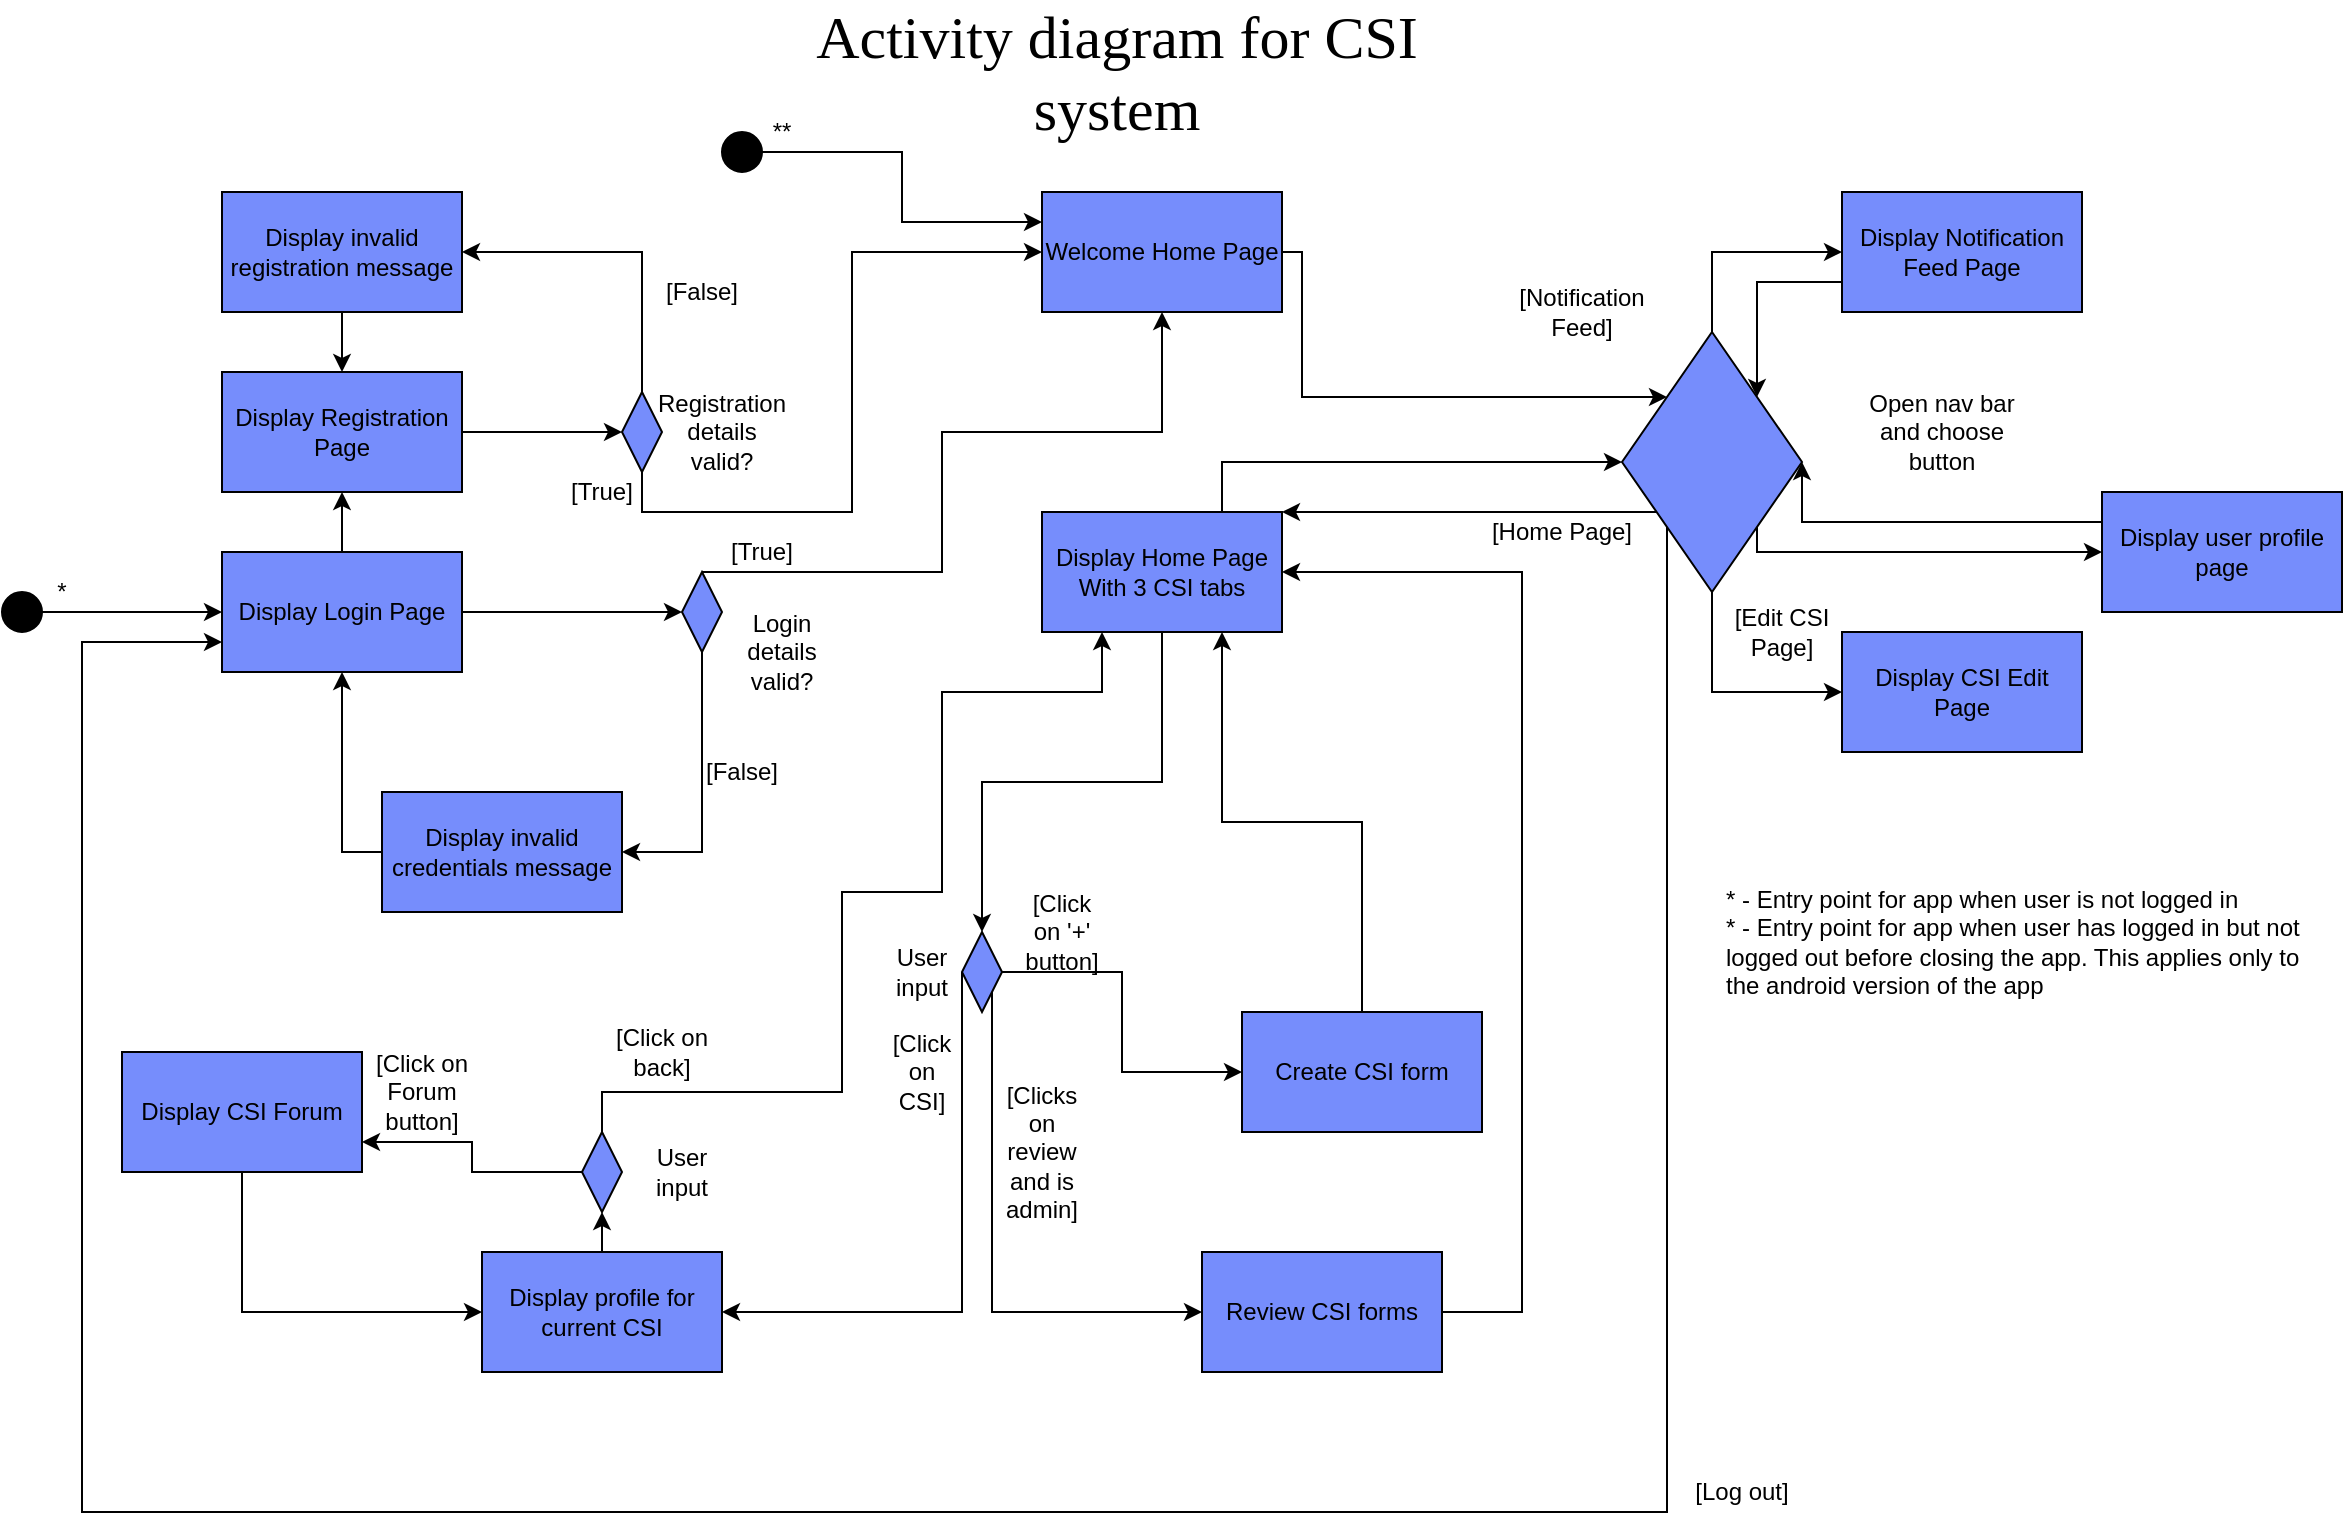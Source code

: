<mxfile version="13.5.5" type="github">
  <diagram id="irh_rx_qs8wF5NUixnGU" name="Page-1">
    <mxGraphModel dx="1422" dy="1823" grid="1" gridSize="10" guides="1" tooltips="1" connect="1" arrows="1" fold="1" page="1" pageScale="1" pageWidth="850" pageHeight="1100" math="0" shadow="0">
      <root>
        <mxCell id="0" />
        <mxCell id="1" parent="0" />
        <mxCell id="ir32ikRxMyAOfCAdhVUw-1" value="" style="ellipse;whiteSpace=wrap;html=1;aspect=fixed;fillColor=#000000;" parent="1" vertex="1">
          <mxGeometry y="190" width="20" height="20" as="geometry" />
        </mxCell>
        <mxCell id="ir32ikRxMyAOfCAdhVUw-2" value="" style="endArrow=classic;html=1;exitX=1;exitY=0.5;exitDx=0;exitDy=0;entryX=0;entryY=0.5;entryDx=0;entryDy=0;" parent="1" source="ir32ikRxMyAOfCAdhVUw-1" target="ir32ikRxMyAOfCAdhVUw-3" edge="1">
          <mxGeometry width="50" height="50" relative="1" as="geometry">
            <mxPoint x="400" y="410" as="sourcePoint" />
            <mxPoint x="110" y="200" as="targetPoint" />
          </mxGeometry>
        </mxCell>
        <mxCell id="KdNug0b_T0LsOiZY_Tz4-9" style="edgeStyle=orthogonalEdgeStyle;rounded=0;orthogonalLoop=1;jettySize=auto;html=1;exitX=0.5;exitY=0;exitDx=0;exitDy=0;entryX=0.5;entryY=1;entryDx=0;entryDy=0;" parent="1" source="ir32ikRxMyAOfCAdhVUw-3" target="ACrlLrzBDgaYS5opISTg-1" edge="1">
          <mxGeometry relative="1" as="geometry" />
        </mxCell>
        <mxCell id="ir32ikRxMyAOfCAdhVUw-3" value="Display Login Page" style="rounded=0;whiteSpace=wrap;html=1;fillColor=#768DFC;strokeColor=#000000;" parent="1" vertex="1">
          <mxGeometry x="110" y="170" width="120" height="60" as="geometry" />
        </mxCell>
        <mxCell id="ir32ikRxMyAOfCAdhVUw-9" style="edgeStyle=orthogonalEdgeStyle;rounded=0;orthogonalLoop=1;jettySize=auto;html=1;exitX=0.5;exitY=1;exitDx=0;exitDy=0;entryX=1;entryY=0.5;entryDx=0;entryDy=0;" parent="1" source="ir32ikRxMyAOfCAdhVUw-4" target="ir32ikRxMyAOfCAdhVUw-8" edge="1">
          <mxGeometry relative="1" as="geometry" />
        </mxCell>
        <mxCell id="ir32ikRxMyAOfCAdhVUw-16" style="edgeStyle=orthogonalEdgeStyle;rounded=0;orthogonalLoop=1;jettySize=auto;html=1;exitX=0.5;exitY=0;exitDx=0;exitDy=0;endArrow=classic;endFill=1;entryX=0.5;entryY=1;entryDx=0;entryDy=0;" parent="1" source="ir32ikRxMyAOfCAdhVUw-4" target="qLp33imGjfTAM3oJXgtB-1" edge="1">
          <mxGeometry relative="1" as="geometry">
            <mxPoint x="580" y="70" as="targetPoint" />
            <Array as="points">
              <mxPoint x="470" y="180" />
              <mxPoint x="470" y="110" />
              <mxPoint x="580" y="110" />
            </Array>
          </mxGeometry>
        </mxCell>
        <mxCell id="ir32ikRxMyAOfCAdhVUw-4" value="" style="rhombus;whiteSpace=wrap;html=1;fillColor=#768DFC;strokeColor=#000000;" parent="1" vertex="1">
          <mxGeometry x="340" y="180" width="20" height="40" as="geometry" />
        </mxCell>
        <mxCell id="ir32ikRxMyAOfCAdhVUw-5" value="" style="endArrow=classic;html=1;exitX=1;exitY=0.5;exitDx=0;exitDy=0;entryX=0;entryY=0.5;entryDx=0;entryDy=0;" parent="1" source="ir32ikRxMyAOfCAdhVUw-3" target="ir32ikRxMyAOfCAdhVUw-4" edge="1">
          <mxGeometry width="50" height="50" relative="1" as="geometry">
            <mxPoint x="400" y="410" as="sourcePoint" />
            <mxPoint x="450" y="360" as="targetPoint" />
          </mxGeometry>
        </mxCell>
        <mxCell id="ir32ikRxMyAOfCAdhVUw-6" value="Login details valid?" style="text;html=1;strokeColor=none;fillColor=none;align=center;verticalAlign=middle;whiteSpace=wrap;rounded=0;" parent="1" vertex="1">
          <mxGeometry x="370" y="210" width="40" height="20" as="geometry" />
        </mxCell>
        <mxCell id="ACrlLrzBDgaYS5opISTg-13" style="edgeStyle=orthogonalEdgeStyle;rounded=0;orthogonalLoop=1;jettySize=auto;html=1;exitX=0;exitY=0.5;exitDx=0;exitDy=0;entryX=0.5;entryY=1;entryDx=0;entryDy=0;fontFamily=Times New Roman;fontSize=30;" parent="1" source="ir32ikRxMyAOfCAdhVUw-8" target="ir32ikRxMyAOfCAdhVUw-3" edge="1">
          <mxGeometry relative="1" as="geometry" />
        </mxCell>
        <mxCell id="ir32ikRxMyAOfCAdhVUw-8" value="Display invalid credentials message" style="rounded=0;whiteSpace=wrap;html=1;fillColor=#768DFC;strokeColor=#000000;" parent="1" vertex="1">
          <mxGeometry x="190" y="290" width="120" height="60" as="geometry" />
        </mxCell>
        <mxCell id="ir32ikRxMyAOfCAdhVUw-10" value="[False]" style="text;html=1;strokeColor=none;fillColor=none;align=center;verticalAlign=middle;whiteSpace=wrap;rounded=0;" parent="1" vertex="1">
          <mxGeometry x="350" y="270" width="40" height="20" as="geometry" />
        </mxCell>
        <mxCell id="ACrlLrzBDgaYS5opISTg-14" style="edgeStyle=orthogonalEdgeStyle;rounded=0;orthogonalLoop=1;jettySize=auto;html=1;exitX=0.5;exitY=1;exitDx=0;exitDy=0;entryX=0.5;entryY=0;entryDx=0;entryDy=0;fontFamily=Times New Roman;fontSize=30;" parent="1" source="ir32ikRxMyAOfCAdhVUw-18" target="ir32ikRxMyAOfCAdhVUw-36" edge="1">
          <mxGeometry relative="1" as="geometry" />
        </mxCell>
        <mxCell id="-Ht8oZKkWTUAgL8D65X--5" style="edgeStyle=orthogonalEdgeStyle;rounded=0;orthogonalLoop=1;jettySize=auto;html=1;exitX=0.75;exitY=0;exitDx=0;exitDy=0;entryX=0;entryY=0.5;entryDx=0;entryDy=0;" parent="1" source="ir32ikRxMyAOfCAdhVUw-18" target="-Ht8oZKkWTUAgL8D65X--3" edge="1">
          <mxGeometry relative="1" as="geometry" />
        </mxCell>
        <mxCell id="ir32ikRxMyAOfCAdhVUw-18" value="Display Home Page&lt;br&gt;With 3 CSI tabs" style="rounded=0;whiteSpace=wrap;html=1;fillColor=#768DFC;strokeColor=#000000;" parent="1" vertex="1">
          <mxGeometry x="520" y="150" width="120" height="60" as="geometry" />
        </mxCell>
        <mxCell id="ir32ikRxMyAOfCAdhVUw-25" value="[True]" style="text;html=1;strokeColor=none;fillColor=none;align=center;verticalAlign=middle;whiteSpace=wrap;rounded=0;" parent="1" vertex="1">
          <mxGeometry x="360" y="160" width="40" height="20" as="geometry" />
        </mxCell>
        <mxCell id="ir32ikRxMyAOfCAdhVUw-43" style="edgeStyle=orthogonalEdgeStyle;rounded=0;orthogonalLoop=1;jettySize=auto;html=1;exitX=0;exitY=0.5;exitDx=0;exitDy=0;entryX=1;entryY=0.5;entryDx=0;entryDy=0;endArrow=classic;endFill=1;" parent="1" source="ir32ikRxMyAOfCAdhVUw-36" target="ir32ikRxMyAOfCAdhVUw-42" edge="1">
          <mxGeometry relative="1" as="geometry">
            <Array as="points">
              <mxPoint x="480" y="550" />
            </Array>
          </mxGeometry>
        </mxCell>
        <mxCell id="ACrlLrzBDgaYS5opISTg-17" style="edgeStyle=orthogonalEdgeStyle;rounded=0;orthogonalLoop=1;jettySize=auto;html=1;exitX=1;exitY=0.5;exitDx=0;exitDy=0;entryX=0;entryY=0.5;entryDx=0;entryDy=0;fontFamily=Times New Roman;fontSize=30;" parent="1" source="ir32ikRxMyAOfCAdhVUw-36" target="ACrlLrzBDgaYS5opISTg-16" edge="1">
          <mxGeometry relative="1" as="geometry" />
        </mxCell>
        <mxCell id="ACrlLrzBDgaYS5opISTg-22" style="edgeStyle=orthogonalEdgeStyle;rounded=0;orthogonalLoop=1;jettySize=auto;html=1;exitX=1;exitY=1;exitDx=0;exitDy=0;entryX=0;entryY=0.5;entryDx=0;entryDy=0;fontFamily=Times New Roman;fontSize=30;" parent="1" source="ir32ikRxMyAOfCAdhVUw-36" target="ACrlLrzBDgaYS5opISTg-21" edge="1">
          <mxGeometry relative="1" as="geometry">
            <Array as="points">
              <mxPoint x="495" y="550" />
            </Array>
          </mxGeometry>
        </mxCell>
        <mxCell id="ir32ikRxMyAOfCAdhVUw-36" value="" style="rhombus;whiteSpace=wrap;html=1;fillColor=#768DFC;strokeColor=#000000;" parent="1" vertex="1">
          <mxGeometry x="480" y="360" width="20" height="40" as="geometry" />
        </mxCell>
        <mxCell id="ir32ikRxMyAOfCAdhVUw-40" value="User input" style="text;html=1;strokeColor=none;fillColor=none;align=center;verticalAlign=middle;whiteSpace=wrap;rounded=0;" parent="1" vertex="1">
          <mxGeometry x="440" y="370" width="40" height="20" as="geometry" />
        </mxCell>
        <mxCell id="ACrlLrzBDgaYS5opISTg-19" style="edgeStyle=orthogonalEdgeStyle;rounded=0;orthogonalLoop=1;jettySize=auto;html=1;entryX=0.25;entryY=1;entryDx=0;entryDy=0;fontFamily=Times New Roman;fontSize=30;exitX=0.5;exitY=0;exitDx=0;exitDy=0;" parent="1" source="KdNug0b_T0LsOiZY_Tz4-3" target="ir32ikRxMyAOfCAdhVUw-18" edge="1">
          <mxGeometry relative="1" as="geometry">
            <Array as="points">
              <mxPoint x="300" y="440" />
              <mxPoint x="420" y="440" />
              <mxPoint x="420" y="340" />
              <mxPoint x="470" y="340" />
              <mxPoint x="470" y="240" />
              <mxPoint x="550" y="240" />
            </Array>
            <mxPoint x="300" y="410" as="sourcePoint" />
          </mxGeometry>
        </mxCell>
        <mxCell id="KdNug0b_T0LsOiZY_Tz4-4" style="edgeStyle=orthogonalEdgeStyle;rounded=0;orthogonalLoop=1;jettySize=auto;html=1;exitX=0.5;exitY=0;exitDx=0;exitDy=0;entryX=0.5;entryY=1;entryDx=0;entryDy=0;" parent="1" source="ir32ikRxMyAOfCAdhVUw-42" target="KdNug0b_T0LsOiZY_Tz4-3" edge="1">
          <mxGeometry relative="1" as="geometry" />
        </mxCell>
        <mxCell id="ir32ikRxMyAOfCAdhVUw-42" value="Display profile for current CSI" style="rounded=0;whiteSpace=wrap;html=1;fillColor=#768DFC;strokeColor=#000000;" parent="1" vertex="1">
          <mxGeometry x="240" y="520" width="120" height="60" as="geometry" />
        </mxCell>
        <mxCell id="ACrlLrzBDgaYS5opISTg-8" style="edgeStyle=orthogonalEdgeStyle;rounded=0;orthogonalLoop=1;jettySize=auto;html=1;exitX=1;exitY=0.5;exitDx=0;exitDy=0;entryX=0;entryY=0.5;entryDx=0;entryDy=0;fontFamily=Times New Roman;fontSize=30;" parent="1" source="ACrlLrzBDgaYS5opISTg-1" target="ACrlLrzBDgaYS5opISTg-3" edge="1">
          <mxGeometry relative="1" as="geometry" />
        </mxCell>
        <mxCell id="ACrlLrzBDgaYS5opISTg-1" value="Display Registration Page" style="rounded=0;whiteSpace=wrap;html=1;fillColor=#768DFC;strokeColor=#000000;" parent="1" vertex="1">
          <mxGeometry x="110" y="80" width="120" height="60" as="geometry" />
        </mxCell>
        <mxCell id="ACrlLrzBDgaYS5opISTg-9" style="edgeStyle=orthogonalEdgeStyle;rounded=0;orthogonalLoop=1;jettySize=auto;html=1;exitX=0.5;exitY=1;exitDx=0;exitDy=0;entryX=0;entryY=0.5;entryDx=0;entryDy=0;fontFamily=Times New Roman;fontSize=30;" parent="1" source="ACrlLrzBDgaYS5opISTg-3" target="qLp33imGjfTAM3oJXgtB-1" edge="1">
          <mxGeometry relative="1" as="geometry" />
        </mxCell>
        <mxCell id="ACrlLrzBDgaYS5opISTg-11" style="edgeStyle=orthogonalEdgeStyle;rounded=0;orthogonalLoop=1;jettySize=auto;html=1;exitX=0.5;exitY=0;exitDx=0;exitDy=0;entryX=1;entryY=0.5;entryDx=0;entryDy=0;fontFamily=Times New Roman;fontSize=30;" parent="1" source="ACrlLrzBDgaYS5opISTg-3" target="ACrlLrzBDgaYS5opISTg-10" edge="1">
          <mxGeometry relative="1" as="geometry" />
        </mxCell>
        <mxCell id="ACrlLrzBDgaYS5opISTg-3" value="" style="rhombus;whiteSpace=wrap;html=1;fillColor=#768DFC;strokeColor=#000000;" parent="1" vertex="1">
          <mxGeometry x="310" y="90" width="20" height="40" as="geometry" />
        </mxCell>
        <mxCell id="ACrlLrzBDgaYS5opISTg-4" value="Registration details valid?" style="text;html=1;strokeColor=none;fillColor=none;align=center;verticalAlign=middle;whiteSpace=wrap;rounded=0;" parent="1" vertex="1">
          <mxGeometry x="340" y="100" width="40" height="20" as="geometry" />
        </mxCell>
        <mxCell id="ACrlLrzBDgaYS5opISTg-5" value="[True]" style="text;html=1;strokeColor=none;fillColor=none;align=center;verticalAlign=middle;whiteSpace=wrap;rounded=0;" parent="1" vertex="1">
          <mxGeometry x="280" y="130" width="40" height="20" as="geometry" />
        </mxCell>
        <mxCell id="ACrlLrzBDgaYS5opISTg-6" value="[False]" style="text;html=1;strokeColor=none;fillColor=none;align=center;verticalAlign=middle;whiteSpace=wrap;rounded=0;" parent="1" vertex="1">
          <mxGeometry x="330" y="30" width="40" height="20" as="geometry" />
        </mxCell>
        <mxCell id="ACrlLrzBDgaYS5opISTg-12" style="edgeStyle=orthogonalEdgeStyle;rounded=0;orthogonalLoop=1;jettySize=auto;html=1;exitX=0.5;exitY=1;exitDx=0;exitDy=0;entryX=0.5;entryY=0;entryDx=0;entryDy=0;fontFamily=Times New Roman;fontSize=30;" parent="1" source="ACrlLrzBDgaYS5opISTg-10" target="ACrlLrzBDgaYS5opISTg-1" edge="1">
          <mxGeometry relative="1" as="geometry" />
        </mxCell>
        <mxCell id="ACrlLrzBDgaYS5opISTg-10" value="Display invalid registration message" style="rounded=0;whiteSpace=wrap;html=1;fillColor=#768DFC;strokeColor=#000000;" parent="1" vertex="1">
          <mxGeometry x="110" y="-10" width="120" height="60" as="geometry" />
        </mxCell>
        <mxCell id="ACrlLrzBDgaYS5opISTg-15" value="[Click on CSI]" style="text;html=1;strokeColor=none;fillColor=none;align=center;verticalAlign=middle;whiteSpace=wrap;rounded=0;" parent="1" vertex="1">
          <mxGeometry x="440" y="420" width="40" height="20" as="geometry" />
        </mxCell>
        <mxCell id="ACrlLrzBDgaYS5opISTg-20" style="edgeStyle=orthogonalEdgeStyle;rounded=0;orthogonalLoop=1;jettySize=auto;html=1;exitX=0.5;exitY=0;exitDx=0;exitDy=0;entryX=0.75;entryY=1;entryDx=0;entryDy=0;fontFamily=Times New Roman;fontSize=30;" parent="1" source="ACrlLrzBDgaYS5opISTg-16" target="ir32ikRxMyAOfCAdhVUw-18" edge="1">
          <mxGeometry relative="1" as="geometry" />
        </mxCell>
        <mxCell id="ACrlLrzBDgaYS5opISTg-16" value="Create CSI form" style="rounded=0;whiteSpace=wrap;html=1;fillColor=#768DFC;strokeColor=#000000;" parent="1" vertex="1">
          <mxGeometry x="620" y="400" width="120" height="60" as="geometry" />
        </mxCell>
        <mxCell id="ACrlLrzBDgaYS5opISTg-18" value="[Click on &#39;+&#39; button]" style="text;html=1;strokeColor=none;fillColor=none;align=center;verticalAlign=middle;whiteSpace=wrap;rounded=0;" parent="1" vertex="1">
          <mxGeometry x="510" y="350" width="40" height="20" as="geometry" />
        </mxCell>
        <mxCell id="ACrlLrzBDgaYS5opISTg-24" style="edgeStyle=orthogonalEdgeStyle;rounded=0;orthogonalLoop=1;jettySize=auto;html=1;exitX=1;exitY=0.5;exitDx=0;exitDy=0;fontFamily=Times New Roman;fontSize=30;entryX=1;entryY=0.5;entryDx=0;entryDy=0;" parent="1" source="ACrlLrzBDgaYS5opISTg-21" target="ir32ikRxMyAOfCAdhVUw-18" edge="1">
          <mxGeometry relative="1" as="geometry">
            <mxPoint x="760" y="200" as="targetPoint" />
            <Array as="points">
              <mxPoint x="760" y="550" />
              <mxPoint x="760" y="180" />
            </Array>
          </mxGeometry>
        </mxCell>
        <mxCell id="ACrlLrzBDgaYS5opISTg-21" value="Review CSI forms" style="rounded=0;whiteSpace=wrap;html=1;fillColor=#768DFC;strokeColor=#000000;" parent="1" vertex="1">
          <mxGeometry x="600" y="520" width="120" height="60" as="geometry" />
        </mxCell>
        <mxCell id="ACrlLrzBDgaYS5opISTg-23" value="[Clicks on review and is admin]" style="text;html=1;strokeColor=none;fillColor=none;align=center;verticalAlign=middle;whiteSpace=wrap;rounded=0;" parent="1" vertex="1">
          <mxGeometry x="500" y="460" width="40" height="20" as="geometry" />
        </mxCell>
        <mxCell id="ACrlLrzBDgaYS5opISTg-25" value="Activity diagram for CSI system" style="text;html=1;strokeColor=none;fillColor=none;align=center;verticalAlign=middle;whiteSpace=wrap;rounded=0;fontFamily=Times New Roman;fontSize=30;" parent="1" vertex="1">
          <mxGeometry x="380" y="-80" width="355" height="20" as="geometry" />
        </mxCell>
        <mxCell id="-Ht8oZKkWTUAgL8D65X--16" style="edgeStyle=orthogonalEdgeStyle;rounded=0;orthogonalLoop=1;jettySize=auto;html=1;exitX=0;exitY=0.5;exitDx=0;exitDy=0;entryX=1;entryY=0.75;entryDx=0;entryDy=0;" parent="1" source="KdNug0b_T0LsOiZY_Tz4-3" target="-Ht8oZKkWTUAgL8D65X--15" edge="1">
          <mxGeometry relative="1" as="geometry" />
        </mxCell>
        <mxCell id="KdNug0b_T0LsOiZY_Tz4-3" value="" style="rhombus;whiteSpace=wrap;html=1;fillColor=#768DFC;strokeColor=#000000;" parent="1" vertex="1">
          <mxGeometry x="290" y="460" width="20" height="40" as="geometry" />
        </mxCell>
        <mxCell id="KdNug0b_T0LsOiZY_Tz4-5" value="User input" style="text;html=1;strokeColor=none;fillColor=none;align=center;verticalAlign=middle;whiteSpace=wrap;rounded=0;" parent="1" vertex="1">
          <mxGeometry x="320" y="470" width="40" height="20" as="geometry" />
        </mxCell>
        <mxCell id="KdNug0b_T0LsOiZY_Tz4-6" value="[Click on back]" style="text;html=1;strokeColor=none;fillColor=none;align=center;verticalAlign=middle;whiteSpace=wrap;rounded=0;" parent="1" vertex="1">
          <mxGeometry x="300" y="410" width="60" height="20" as="geometry" />
        </mxCell>
        <mxCell id="-Ht8oZKkWTUAgL8D65X--6" style="edgeStyle=orthogonalEdgeStyle;rounded=0;orthogonalLoop=1;jettySize=auto;html=1;exitX=0;exitY=1;exitDx=0;exitDy=0;entryX=1;entryY=0;entryDx=0;entryDy=0;" parent="1" source="-Ht8oZKkWTUAgL8D65X--3" target="ir32ikRxMyAOfCAdhVUw-18" edge="1">
          <mxGeometry relative="1" as="geometry">
            <Array as="points">
              <mxPoint x="690" y="150" />
              <mxPoint x="690" y="150" />
            </Array>
          </mxGeometry>
        </mxCell>
        <mxCell id="-Ht8oZKkWTUAgL8D65X--9" style="edgeStyle=orthogonalEdgeStyle;rounded=0;orthogonalLoop=1;jettySize=auto;html=1;exitX=0.5;exitY=0;exitDx=0;exitDy=0;entryX=0;entryY=0.5;entryDx=0;entryDy=0;" parent="1" source="-Ht8oZKkWTUAgL8D65X--3" target="-Ht8oZKkWTUAgL8D65X--8" edge="1">
          <mxGeometry relative="1" as="geometry" />
        </mxCell>
        <mxCell id="-Ht8oZKkWTUAgL8D65X--13" style="edgeStyle=orthogonalEdgeStyle;rounded=0;orthogonalLoop=1;jettySize=auto;html=1;exitX=0.5;exitY=1;exitDx=0;exitDy=0;entryX=0;entryY=0.5;entryDx=0;entryDy=0;" parent="1" source="-Ht8oZKkWTUAgL8D65X--3" target="-Ht8oZKkWTUAgL8D65X--12" edge="1">
          <mxGeometry relative="1" as="geometry" />
        </mxCell>
        <mxCell id="qLp33imGjfTAM3oJXgtB-3" style="edgeStyle=orthogonalEdgeStyle;rounded=0;orthogonalLoop=1;jettySize=auto;html=1;exitX=1;exitY=1;exitDx=0;exitDy=0;entryX=0;entryY=0.5;entryDx=0;entryDy=0;" parent="1" source="-Ht8oZKkWTUAgL8D65X--3" target="qLp33imGjfTAM3oJXgtB-4" edge="1">
          <mxGeometry relative="1" as="geometry">
            <mxPoint x="1050" y="170" as="targetPoint" />
            <Array as="points">
              <mxPoint x="878" y="170" />
            </Array>
          </mxGeometry>
        </mxCell>
        <mxCell id="S4UF_4MwVIcRpSH1F7Pl-6" style="edgeStyle=orthogonalEdgeStyle;rounded=0;orthogonalLoop=1;jettySize=auto;html=1;exitX=0;exitY=1;exitDx=0;exitDy=0;entryX=0;entryY=0.75;entryDx=0;entryDy=0;" edge="1" parent="1" source="-Ht8oZKkWTUAgL8D65X--3" target="ir32ikRxMyAOfCAdhVUw-3">
          <mxGeometry relative="1" as="geometry">
            <Array as="points">
              <mxPoint x="833" y="650" />
              <mxPoint x="40" y="650" />
              <mxPoint x="40" y="215" />
            </Array>
          </mxGeometry>
        </mxCell>
        <mxCell id="-Ht8oZKkWTUAgL8D65X--3" value="" style="rhombus;whiteSpace=wrap;html=1;fillColor=#768DFC;strokeColor=#000000;" parent="1" vertex="1">
          <mxGeometry x="810" y="60" width="90" height="130" as="geometry" />
        </mxCell>
        <mxCell id="-Ht8oZKkWTUAgL8D65X--4" value="Open nav bar and choose button" style="text;html=1;strokeColor=none;fillColor=none;align=center;verticalAlign=middle;whiteSpace=wrap;rounded=0;" parent="1" vertex="1">
          <mxGeometry x="930" y="100" width="80" height="20" as="geometry" />
        </mxCell>
        <mxCell id="-Ht8oZKkWTUAgL8D65X--7" value="[Home Page]" style="text;html=1;strokeColor=none;fillColor=none;align=center;verticalAlign=middle;whiteSpace=wrap;rounded=0;" parent="1" vertex="1">
          <mxGeometry x="740" y="150" width="80" height="20" as="geometry" />
        </mxCell>
        <mxCell id="-Ht8oZKkWTUAgL8D65X--11" style="edgeStyle=orthogonalEdgeStyle;rounded=0;orthogonalLoop=1;jettySize=auto;html=1;exitX=0;exitY=0.75;exitDx=0;exitDy=0;entryX=1;entryY=0;entryDx=0;entryDy=0;" parent="1" source="-Ht8oZKkWTUAgL8D65X--8" target="-Ht8oZKkWTUAgL8D65X--3" edge="1">
          <mxGeometry relative="1" as="geometry" />
        </mxCell>
        <mxCell id="-Ht8oZKkWTUAgL8D65X--8" value="Display Notification Feed Page" style="rounded=0;whiteSpace=wrap;html=1;fillColor=#768DFC;strokeColor=#000000;" parent="1" vertex="1">
          <mxGeometry x="920" y="-10" width="120" height="60" as="geometry" />
        </mxCell>
        <mxCell id="-Ht8oZKkWTUAgL8D65X--10" value="[Notification Feed]" style="text;html=1;strokeColor=none;fillColor=none;align=center;verticalAlign=middle;whiteSpace=wrap;rounded=0;" parent="1" vertex="1">
          <mxGeometry x="750" y="40" width="80" height="20" as="geometry" />
        </mxCell>
        <mxCell id="-Ht8oZKkWTUAgL8D65X--12" value="Display CSI Edit Page" style="rounded=0;whiteSpace=wrap;html=1;fillColor=#768DFC;strokeColor=#000000;" parent="1" vertex="1">
          <mxGeometry x="920" y="210" width="120" height="60" as="geometry" />
        </mxCell>
        <mxCell id="-Ht8oZKkWTUAgL8D65X--14" value="[Edit CSI Page]" style="text;html=1;strokeColor=none;fillColor=none;align=center;verticalAlign=middle;whiteSpace=wrap;rounded=0;" parent="1" vertex="1">
          <mxGeometry x="850" y="200" width="80" height="20" as="geometry" />
        </mxCell>
        <mxCell id="-Ht8oZKkWTUAgL8D65X--19" style="edgeStyle=orthogonalEdgeStyle;rounded=0;orthogonalLoop=1;jettySize=auto;html=1;exitX=0.5;exitY=1;exitDx=0;exitDy=0;entryX=0;entryY=0.5;entryDx=0;entryDy=0;" parent="1" source="-Ht8oZKkWTUAgL8D65X--15" target="ir32ikRxMyAOfCAdhVUw-42" edge="1">
          <mxGeometry relative="1" as="geometry">
            <mxPoint x="120" y="510" as="targetPoint" />
          </mxGeometry>
        </mxCell>
        <mxCell id="-Ht8oZKkWTUAgL8D65X--15" value="Display CSI Forum" style="rounded=0;whiteSpace=wrap;html=1;fillColor=#768DFC;strokeColor=#000000;" parent="1" vertex="1">
          <mxGeometry x="60" y="420" width="120" height="60" as="geometry" />
        </mxCell>
        <mxCell id="-Ht8oZKkWTUAgL8D65X--17" value="[Click on Forum button]" style="text;html=1;strokeColor=none;fillColor=none;align=center;verticalAlign=middle;whiteSpace=wrap;rounded=0;" parent="1" vertex="1">
          <mxGeometry x="180" y="430" width="60" height="20" as="geometry" />
        </mxCell>
        <mxCell id="qLp33imGjfTAM3oJXgtB-2" style="edgeStyle=orthogonalEdgeStyle;rounded=0;orthogonalLoop=1;jettySize=auto;html=1;exitX=1;exitY=0.5;exitDx=0;exitDy=0;entryX=0;entryY=0;entryDx=0;entryDy=0;" parent="1" source="qLp33imGjfTAM3oJXgtB-1" target="-Ht8oZKkWTUAgL8D65X--3" edge="1">
          <mxGeometry relative="1" as="geometry">
            <Array as="points">
              <mxPoint x="650" y="20" />
              <mxPoint x="650" y="93" />
            </Array>
          </mxGeometry>
        </mxCell>
        <mxCell id="qLp33imGjfTAM3oJXgtB-1" value="Welcome Home Page" style="rounded=0;whiteSpace=wrap;html=1;fillColor=#768DFC;strokeColor=#000000;" parent="1" vertex="1">
          <mxGeometry x="520" y="-10" width="120" height="60" as="geometry" />
        </mxCell>
        <mxCell id="qLp33imGjfTAM3oJXgtB-5" style="edgeStyle=orthogonalEdgeStyle;rounded=0;orthogonalLoop=1;jettySize=auto;html=1;exitX=0;exitY=0.25;exitDx=0;exitDy=0;entryX=1;entryY=0.5;entryDx=0;entryDy=0;" parent="1" source="qLp33imGjfTAM3oJXgtB-4" target="-Ht8oZKkWTUAgL8D65X--3" edge="1">
          <mxGeometry relative="1" as="geometry">
            <Array as="points">
              <mxPoint x="900" y="155" />
            </Array>
          </mxGeometry>
        </mxCell>
        <mxCell id="qLp33imGjfTAM3oJXgtB-4" value="Display user profile page" style="rounded=0;whiteSpace=wrap;html=1;fillColor=#768DFC;strokeColor=#000000;" parent="1" vertex="1">
          <mxGeometry x="1050" y="140" width="120" height="60" as="geometry" />
        </mxCell>
        <mxCell id="S4UF_4MwVIcRpSH1F7Pl-2" style="edgeStyle=orthogonalEdgeStyle;rounded=0;orthogonalLoop=1;jettySize=auto;html=1;exitX=1;exitY=0.5;exitDx=0;exitDy=0;entryX=0;entryY=0.25;entryDx=0;entryDy=0;" edge="1" parent="1" source="S4UF_4MwVIcRpSH1F7Pl-1" target="qLp33imGjfTAM3oJXgtB-1">
          <mxGeometry relative="1" as="geometry" />
        </mxCell>
        <mxCell id="S4UF_4MwVIcRpSH1F7Pl-1" value="" style="ellipse;whiteSpace=wrap;html=1;aspect=fixed;fillColor=#000000;" vertex="1" parent="1">
          <mxGeometry x="360" y="-40" width="20" height="20" as="geometry" />
        </mxCell>
        <mxCell id="S4UF_4MwVIcRpSH1F7Pl-3" value="*" style="text;html=1;strokeColor=none;fillColor=none;align=center;verticalAlign=middle;whiteSpace=wrap;rounded=0;" vertex="1" parent="1">
          <mxGeometry x="10" y="180" width="40" height="20" as="geometry" />
        </mxCell>
        <mxCell id="S4UF_4MwVIcRpSH1F7Pl-4" value="**" style="text;html=1;strokeColor=none;fillColor=none;align=center;verticalAlign=middle;whiteSpace=wrap;rounded=0;" vertex="1" parent="1">
          <mxGeometry x="370" y="-50" width="40" height="20" as="geometry" />
        </mxCell>
        <mxCell id="S4UF_4MwVIcRpSH1F7Pl-5" value="* - Entry point for app when user is not logged in&lt;br&gt;* - Entry point for app when user has logged in but not logged out before closing the app. This applies only to the android version of the app" style="text;html=1;strokeColor=none;fillColor=none;align=left;verticalAlign=middle;whiteSpace=wrap;rounded=0;" vertex="1" parent="1">
          <mxGeometry x="860" y="320" width="290" height="90" as="geometry" />
        </mxCell>
        <mxCell id="S4UF_4MwVIcRpSH1F7Pl-7" value="[Log out]" style="text;html=1;strokeColor=none;fillColor=none;align=center;verticalAlign=middle;whiteSpace=wrap;rounded=0;" vertex="1" parent="1">
          <mxGeometry x="840" y="630" width="60" height="20" as="geometry" />
        </mxCell>
      </root>
    </mxGraphModel>
  </diagram>
</mxfile>
